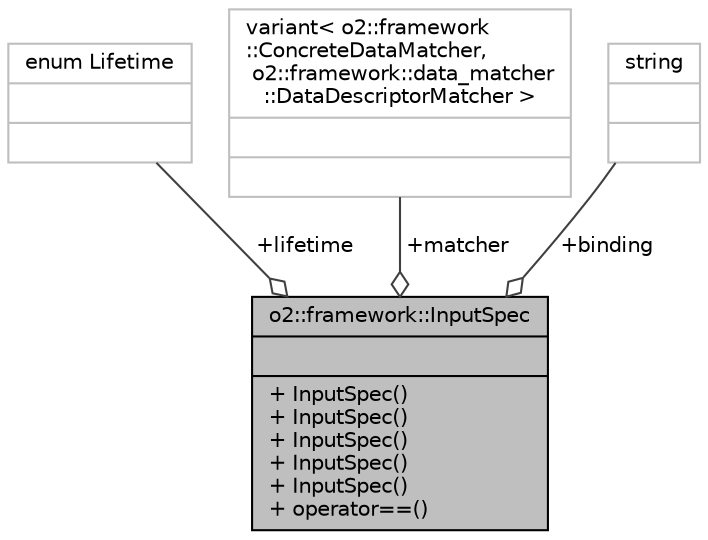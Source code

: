 digraph "o2::framework::InputSpec"
{
 // INTERACTIVE_SVG=YES
  bgcolor="transparent";
  edge [fontname="Helvetica",fontsize="10",labelfontname="Helvetica",labelfontsize="10"];
  node [fontname="Helvetica",fontsize="10",shape=record];
  Node1 [label="{o2::framework::InputSpec\n||+ InputSpec()\l+ InputSpec()\l+ InputSpec()\l+ InputSpec()\l+ InputSpec()\l+ operator==()\l}",height=0.2,width=0.4,color="black", fillcolor="grey75", style="filled", fontcolor="black"];
  Node2 -> Node1 [color="grey25",fontsize="10",style="solid",label=" +lifetime" ,arrowhead="odiamond",fontname="Helvetica"];
  Node2 [label="{enum Lifetime\n||}",height=0.2,width=0.4,color="grey75"];
  Node3 -> Node1 [color="grey25",fontsize="10",style="solid",label=" +matcher" ,arrowhead="odiamond",fontname="Helvetica"];
  Node3 [label="{variant\< o2::framework\l::ConcreteDataMatcher,\l o2::framework::data_matcher\l::DataDescriptorMatcher \>\n||}",height=0.2,width=0.4,color="grey75"];
  Node4 -> Node1 [color="grey25",fontsize="10",style="solid",label=" +binding" ,arrowhead="odiamond",fontname="Helvetica"];
  Node4 [label="{string\n||}",height=0.2,width=0.4,color="grey75"];
}
